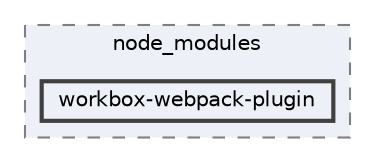 digraph "pkiclassroomrescheduler/src/main/frontend/node_modules/workbox-webpack-plugin"
{
 // LATEX_PDF_SIZE
  bgcolor="transparent";
  edge [fontname=Helvetica,fontsize=10,labelfontname=Helvetica,labelfontsize=10];
  node [fontname=Helvetica,fontsize=10,shape=box,height=0.2,width=0.4];
  compound=true
  subgraph clusterdir_72953eda66ccb3a2722c28e1c3e6c23b {
    graph [ bgcolor="#edf0f7", pencolor="grey50", label="node_modules", fontname=Helvetica,fontsize=10 style="filled,dashed", URL="dir_72953eda66ccb3a2722c28e1c3e6c23b.html",tooltip=""]
  dir_969013e79a745c0dacc3b770cd1224f3 [label="workbox-webpack-plugin", fillcolor="#edf0f7", color="grey25", style="filled,bold", URL="dir_969013e79a745c0dacc3b770cd1224f3.html",tooltip=""];
  }
}
